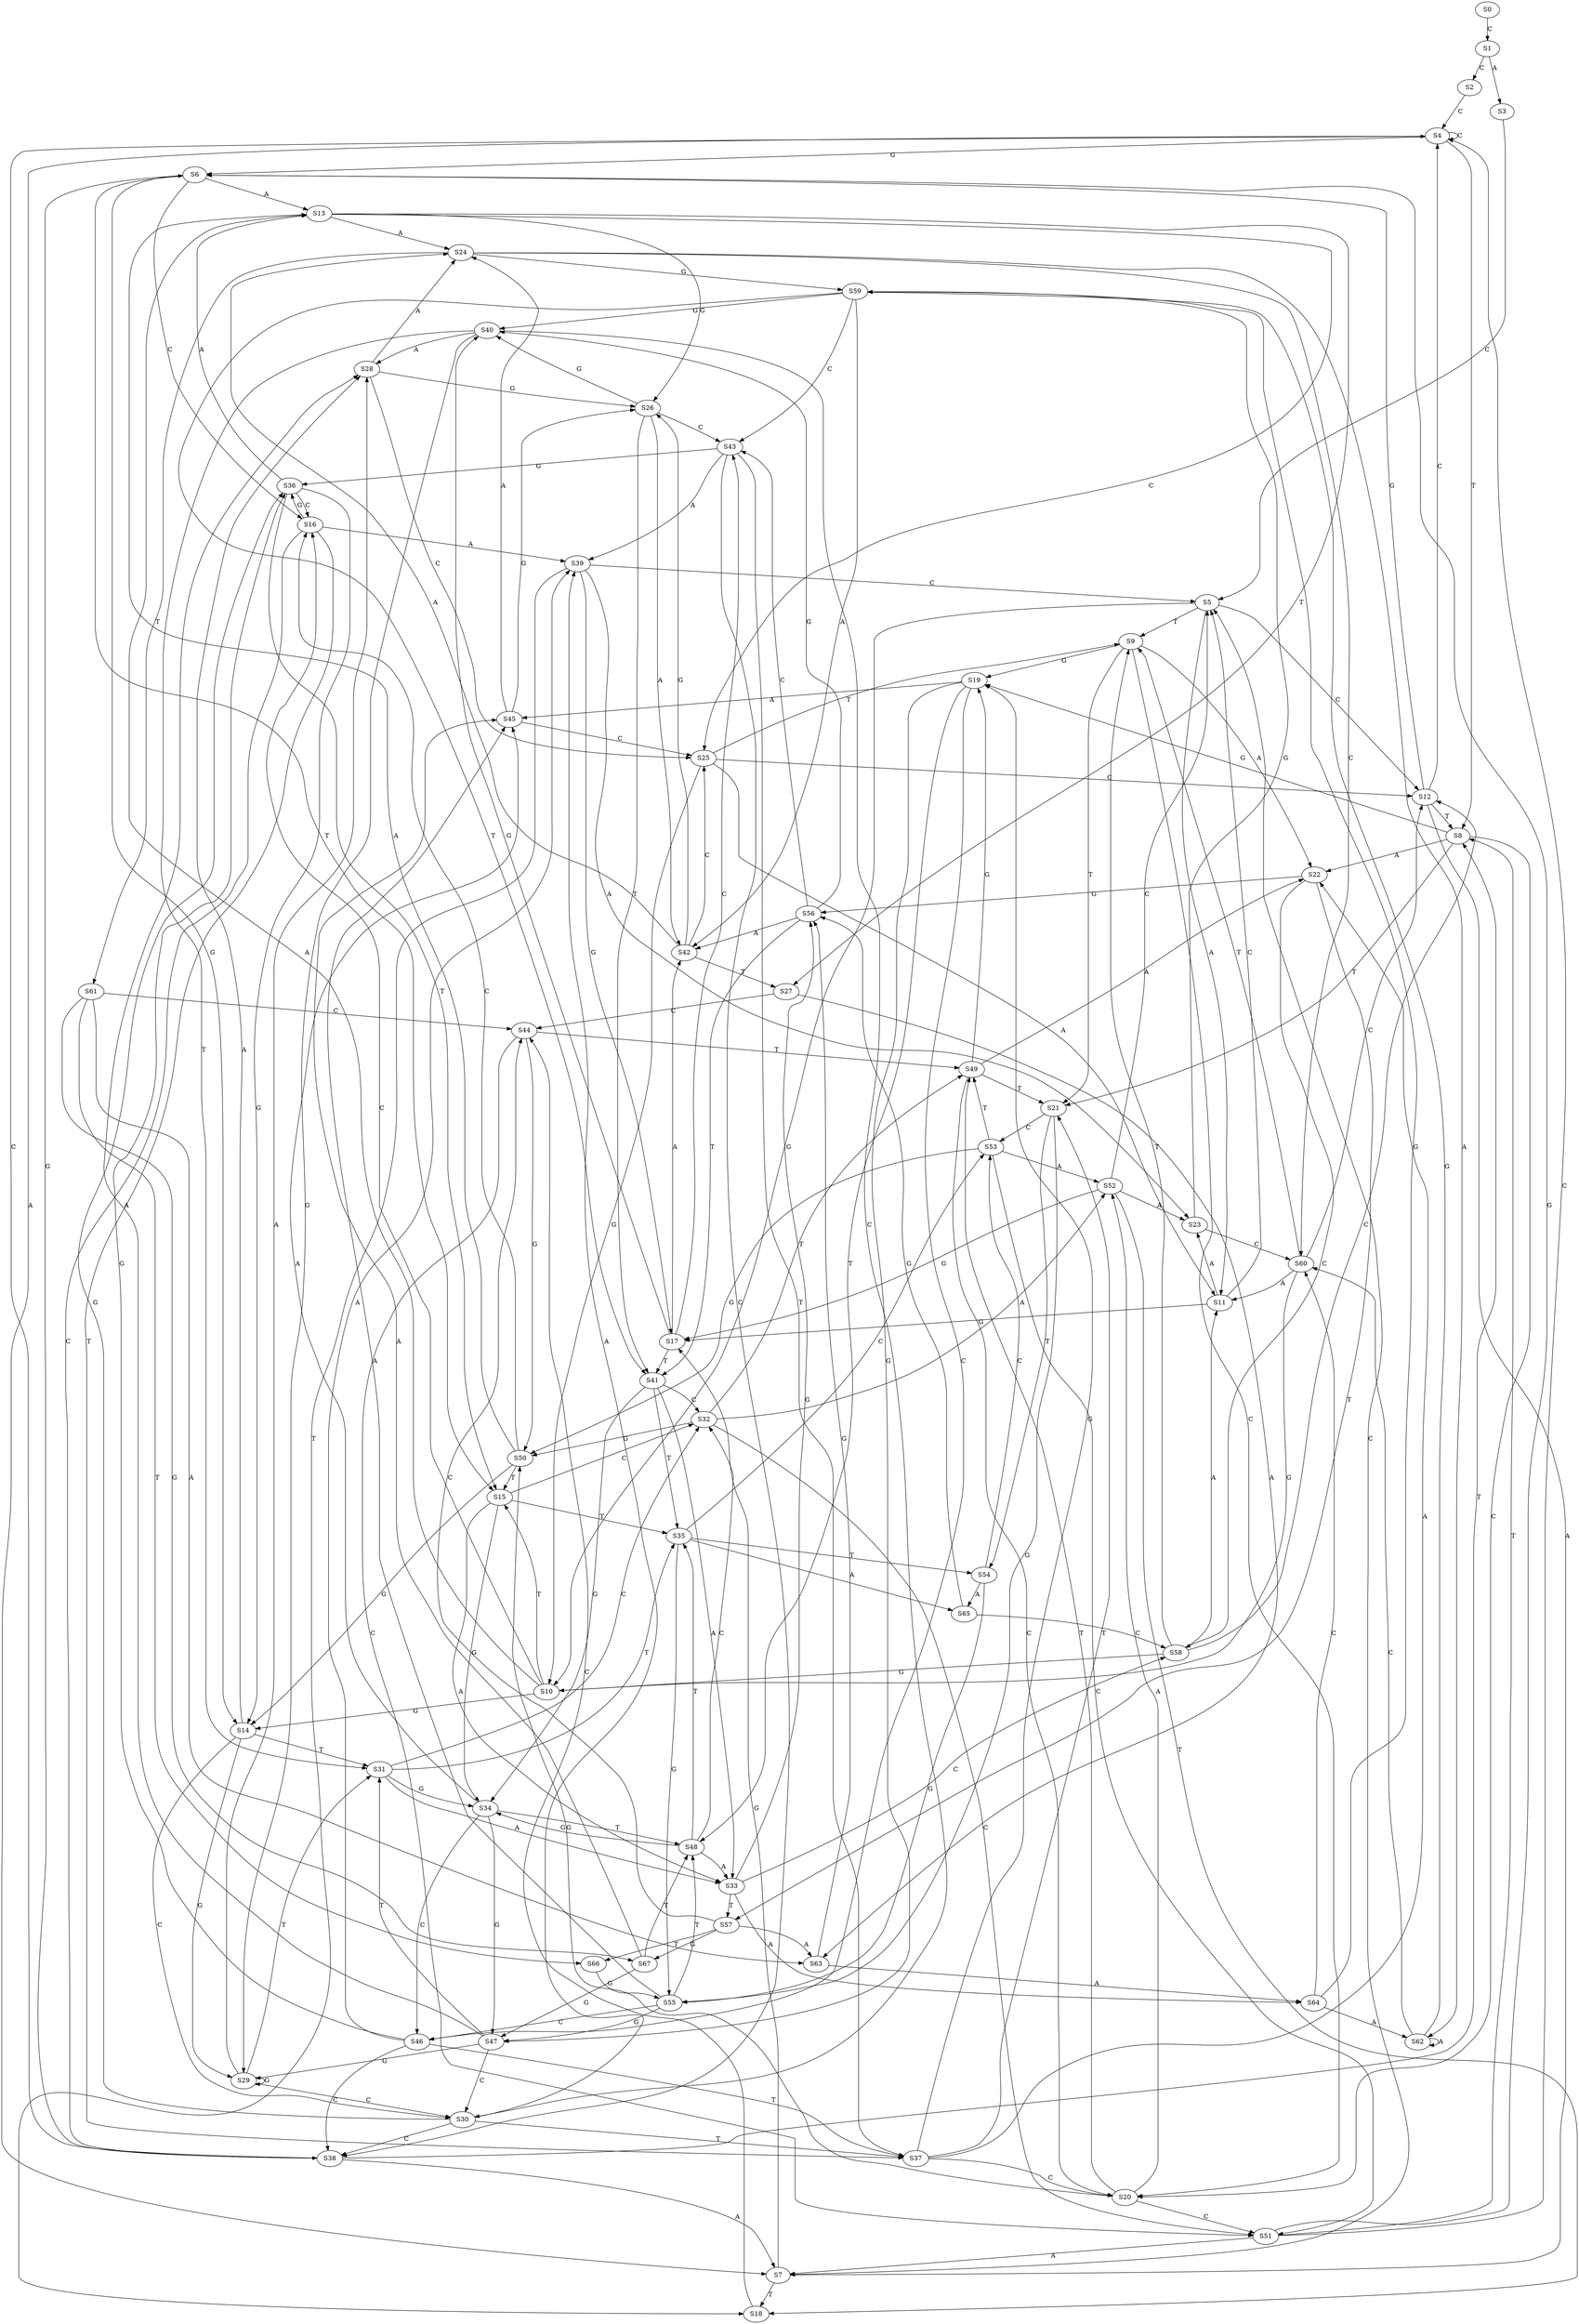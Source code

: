 strict digraph  {
	S0 -> S1 [ label = C ];
	S1 -> S2 [ label = C ];
	S1 -> S3 [ label = A ];
	S2 -> S4 [ label = C ];
	S3 -> S5 [ label = C ];
	S4 -> S6 [ label = G ];
	S4 -> S4 [ label = C ];
	S4 -> S7 [ label = A ];
	S4 -> S8 [ label = T ];
	S5 -> S9 [ label = T ];
	S5 -> S10 [ label = G ];
	S5 -> S11 [ label = A ];
	S5 -> S12 [ label = C ];
	S6 -> S13 [ label = A ];
	S6 -> S14 [ label = G ];
	S6 -> S15 [ label = T ];
	S6 -> S16 [ label = C ];
	S7 -> S17 [ label = G ];
	S7 -> S18 [ label = T ];
	S7 -> S5 [ label = C ];
	S8 -> S19 [ label = G ];
	S8 -> S20 [ label = C ];
	S8 -> S21 [ label = T ];
	S8 -> S22 [ label = A ];
	S9 -> S22 [ label = A ];
	S9 -> S20 [ label = C ];
	S9 -> S21 [ label = T ];
	S9 -> S19 [ label = G ];
	S10 -> S14 [ label = G ];
	S10 -> S13 [ label = A ];
	S10 -> S15 [ label = T ];
	S10 -> S16 [ label = C ];
	S11 -> S17 [ label = G ];
	S11 -> S5 [ label = C ];
	S11 -> S23 [ label = A ];
	S12 -> S4 [ label = C ];
	S12 -> S7 [ label = A ];
	S12 -> S8 [ label = T ];
	S12 -> S6 [ label = G ];
	S13 -> S24 [ label = A ];
	S13 -> S25 [ label = C ];
	S13 -> S26 [ label = G ];
	S13 -> S27 [ label = T ];
	S14 -> S28 [ label = A ];
	S14 -> S29 [ label = G ];
	S14 -> S30 [ label = C ];
	S14 -> S31 [ label = T ];
	S15 -> S32 [ label = C ];
	S15 -> S33 [ label = A ];
	S15 -> S34 [ label = G ];
	S15 -> S35 [ label = T ];
	S16 -> S36 [ label = G ];
	S16 -> S37 [ label = T ];
	S16 -> S38 [ label = C ];
	S16 -> S39 [ label = A ];
	S17 -> S40 [ label = G ];
	S17 -> S41 [ label = T ];
	S17 -> S42 [ label = A ];
	S17 -> S43 [ label = C ];
	S18 -> S44 [ label = C ];
	S19 -> S45 [ label = A ];
	S19 -> S46 [ label = C ];
	S19 -> S47 [ label = G ];
	S19 -> S48 [ label = T ];
	S20 -> S49 [ label = T ];
	S20 -> S50 [ label = G ];
	S20 -> S51 [ label = C ];
	S20 -> S52 [ label = A ];
	S21 -> S53 [ label = C ];
	S21 -> S54 [ label = T ];
	S21 -> S55 [ label = G ];
	S22 -> S56 [ label = G ];
	S22 -> S57 [ label = T ];
	S22 -> S58 [ label = C ];
	S23 -> S59 [ label = G ];
	S23 -> S60 [ label = C ];
	S24 -> S61 [ label = T ];
	S24 -> S60 [ label = C ];
	S24 -> S62 [ label = A ];
	S24 -> S59 [ label = G ];
	S25 -> S9 [ label = T ];
	S25 -> S10 [ label = G ];
	S25 -> S12 [ label = C ];
	S25 -> S11 [ label = A ];
	S26 -> S41 [ label = T ];
	S26 -> S40 [ label = G ];
	S26 -> S42 [ label = A ];
	S26 -> S43 [ label = C ];
	S27 -> S63 [ label = A ];
	S27 -> S44 [ label = C ];
	S28 -> S24 [ label = A ];
	S28 -> S26 [ label = G ];
	S28 -> S25 [ label = C ];
	S29 -> S31 [ label = T ];
	S29 -> S30 [ label = C ];
	S29 -> S29 [ label = G ];
	S29 -> S28 [ label = A ];
	S30 -> S37 [ label = T ];
	S30 -> S38 [ label = C ];
	S30 -> S39 [ label = A ];
	S30 -> S36 [ label = G ];
	S31 -> S33 [ label = A ];
	S31 -> S32 [ label = C ];
	S31 -> S34 [ label = G ];
	S31 -> S35 [ label = T ];
	S32 -> S49 [ label = T ];
	S32 -> S50 [ label = G ];
	S32 -> S52 [ label = A ];
	S32 -> S51 [ label = C ];
	S33 -> S57 [ label = T ];
	S33 -> S56 [ label = G ];
	S33 -> S64 [ label = A ];
	S33 -> S58 [ label = C ];
	S34 -> S48 [ label = T ];
	S34 -> S47 [ label = G ];
	S34 -> S45 [ label = A ];
	S34 -> S46 [ label = C ];
	S35 -> S53 [ label = C ];
	S35 -> S55 [ label = G ];
	S35 -> S65 [ label = A ];
	S35 -> S54 [ label = T ];
	S36 -> S14 [ label = G ];
	S36 -> S13 [ label = A ];
	S36 -> S15 [ label = T ];
	S36 -> S16 [ label = C ];
	S37 -> S22 [ label = A ];
	S37 -> S20 [ label = C ];
	S37 -> S21 [ label = T ];
	S37 -> S19 [ label = G ];
	S38 -> S6 [ label = G ];
	S38 -> S7 [ label = A ];
	S38 -> S8 [ label = T ];
	S38 -> S4 [ label = C ];
	S39 -> S17 [ label = G ];
	S39 -> S5 [ label = C ];
	S39 -> S23 [ label = A ];
	S39 -> S18 [ label = T ];
	S40 -> S28 [ label = A ];
	S40 -> S29 [ label = G ];
	S40 -> S31 [ label = T ];
	S40 -> S30 [ label = C ];
	S41 -> S33 [ label = A ];
	S41 -> S32 [ label = C ];
	S41 -> S34 [ label = G ];
	S41 -> S35 [ label = T ];
	S42 -> S24 [ label = A ];
	S42 -> S25 [ label = C ];
	S42 -> S27 [ label = T ];
	S42 -> S26 [ label = G ];
	S43 -> S38 [ label = C ];
	S43 -> S39 [ label = A ];
	S43 -> S36 [ label = G ];
	S43 -> S37 [ label = T ];
	S44 -> S51 [ label = C ];
	S44 -> S50 [ label = G ];
	S44 -> S49 [ label = T ];
	S45 -> S26 [ label = G ];
	S45 -> S25 [ label = C ];
	S45 -> S24 [ label = A ];
	S46 -> S38 [ label = C ];
	S46 -> S36 [ label = G ];
	S46 -> S37 [ label = T ];
	S46 -> S39 [ label = A ];
	S47 -> S29 [ label = G ];
	S47 -> S30 [ label = C ];
	S47 -> S28 [ label = A ];
	S47 -> S31 [ label = T ];
	S48 -> S32 [ label = C ];
	S48 -> S35 [ label = T ];
	S48 -> S34 [ label = G ];
	S48 -> S33 [ label = A ];
	S49 -> S19 [ label = G ];
	S49 -> S20 [ label = C ];
	S49 -> S22 [ label = A ];
	S49 -> S21 [ label = T ];
	S50 -> S14 [ label = G ];
	S50 -> S15 [ label = T ];
	S50 -> S16 [ label = C ];
	S50 -> S13 [ label = A ];
	S51 -> S4 [ label = C ];
	S51 -> S7 [ label = A ];
	S51 -> S8 [ label = T ];
	S51 -> S6 [ label = G ];
	S52 -> S18 [ label = T ];
	S52 -> S5 [ label = C ];
	S52 -> S23 [ label = A ];
	S52 -> S17 [ label = G ];
	S53 -> S52 [ label = A ];
	S53 -> S51 [ label = C ];
	S53 -> S50 [ label = G ];
	S53 -> S49 [ label = T ];
	S54 -> S55 [ label = G ];
	S54 -> S53 [ label = C ];
	S54 -> S65 [ label = A ];
	S55 -> S47 [ label = G ];
	S55 -> S46 [ label = C ];
	S55 -> S48 [ label = T ];
	S55 -> S45 [ label = A ];
	S56 -> S41 [ label = T ];
	S56 -> S42 [ label = A ];
	S56 -> S43 [ label = C ];
	S56 -> S40 [ label = G ];
	S57 -> S44 [ label = C ];
	S57 -> S63 [ label = A ];
	S57 -> S66 [ label = T ];
	S57 -> S67 [ label = G ];
	S58 -> S10 [ label = G ];
	S58 -> S9 [ label = T ];
	S58 -> S12 [ label = C ];
	S58 -> S11 [ label = A ];
	S59 -> S41 [ label = T ];
	S59 -> S42 [ label = A ];
	S59 -> S43 [ label = C ];
	S59 -> S40 [ label = G ];
	S60 -> S11 [ label = A ];
	S60 -> S12 [ label = C ];
	S60 -> S10 [ label = G ];
	S60 -> S9 [ label = T ];
	S61 -> S63 [ label = A ];
	S61 -> S44 [ label = C ];
	S61 -> S67 [ label = G ];
	S61 -> S66 [ label = T ];
	S62 -> S59 [ label = G ];
	S62 -> S60 [ label = C ];
	S62 -> S62 [ label = A ];
	S63 -> S56 [ label = G ];
	S63 -> S64 [ label = A ];
	S64 -> S59 [ label = G ];
	S64 -> S62 [ label = A ];
	S64 -> S60 [ label = C ];
	S65 -> S58 [ label = C ];
	S65 -> S56 [ label = G ];
	S66 -> S55 [ label = G ];
	S67 -> S47 [ label = G ];
	S67 -> S45 [ label = A ];
	S67 -> S48 [ label = T ];
}
